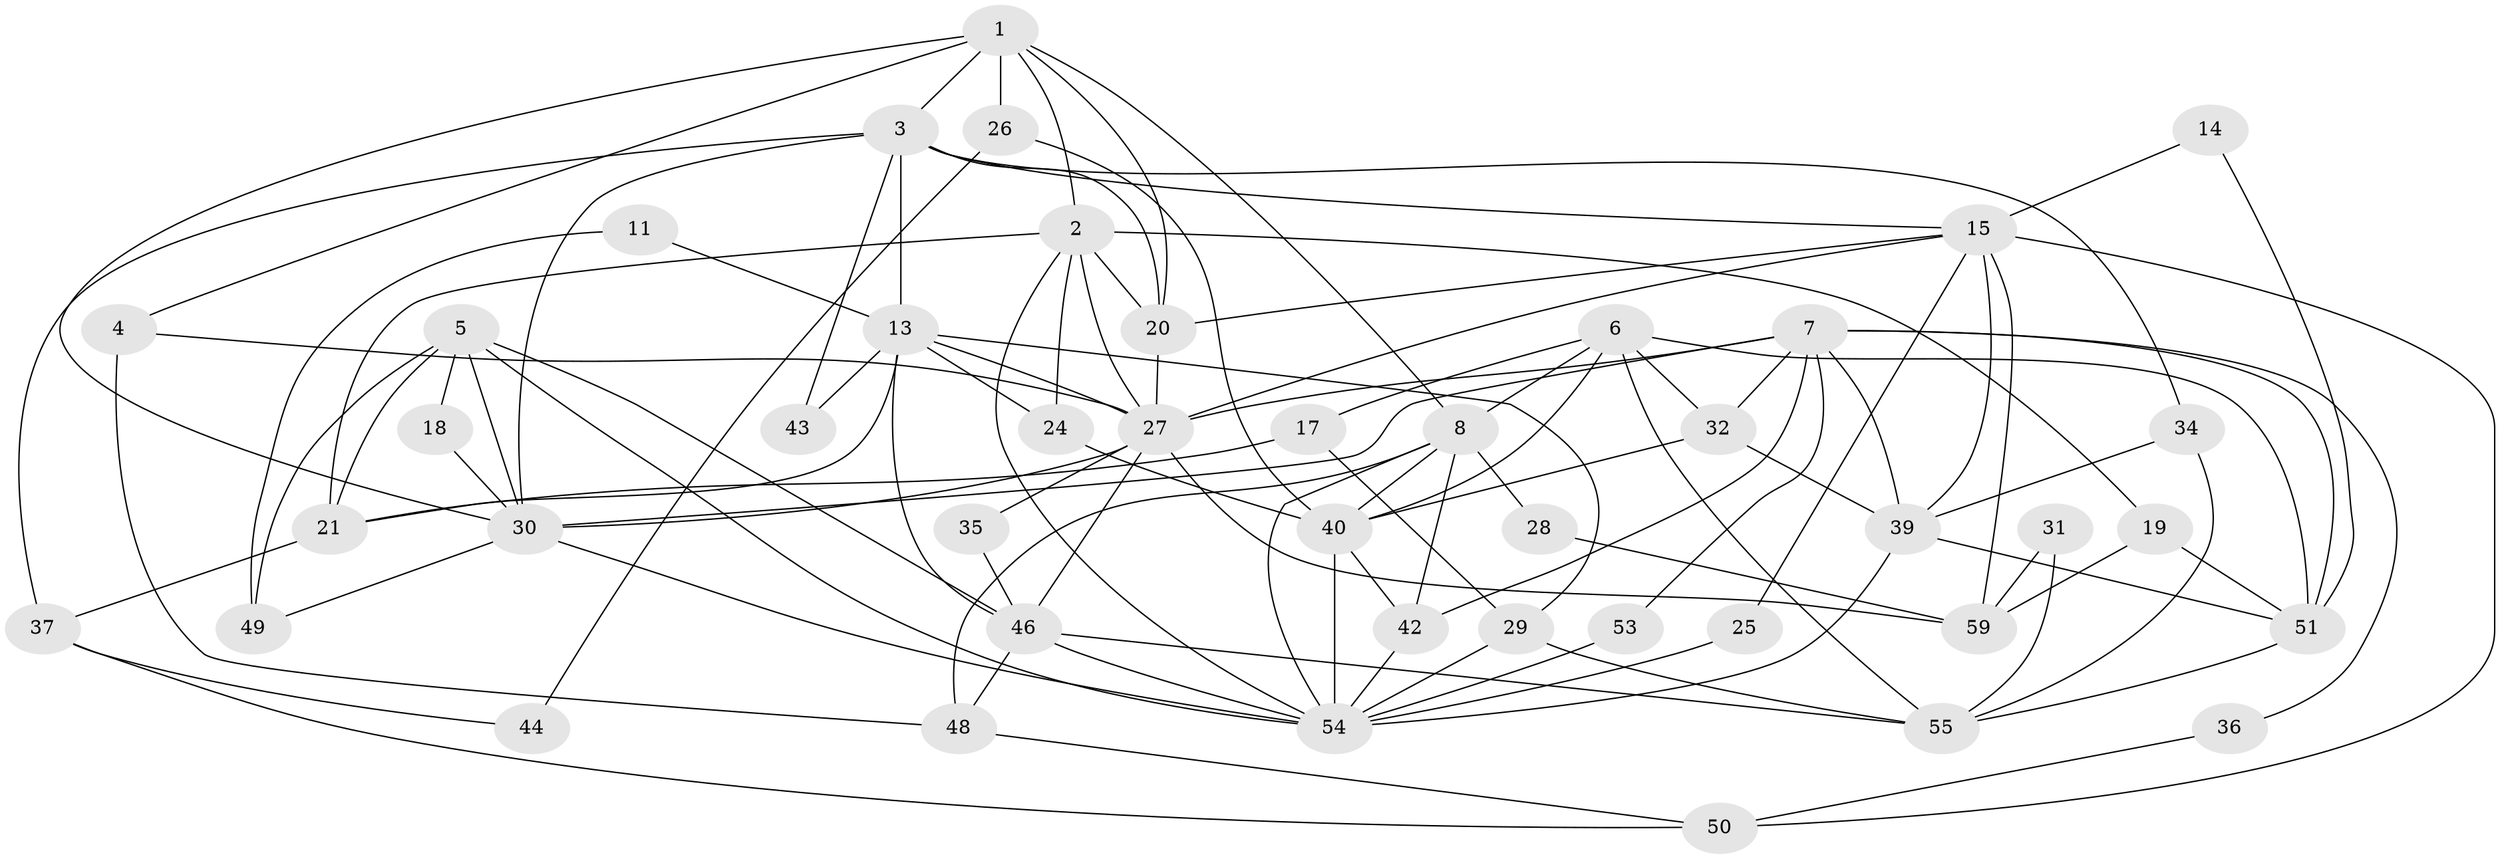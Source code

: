 // original degree distribution, {4: 0.3125, 5: 0.15625, 6: 0.125, 3: 0.125, 2: 0.234375, 7: 0.015625, 8: 0.015625, 9: 0.015625}
// Generated by graph-tools (version 1.1) at 2025/11/02/27/25 16:11:21]
// undirected, 44 vertices, 104 edges
graph export_dot {
graph [start="1"]
  node [color=gray90,style=filled];
  1 [super="+10"];
  2 [super="+60"];
  3 [super="+16"];
  4;
  5 [super="+9"];
  6 [super="+12"];
  7 [super="+62"];
  8 [super="+23"];
  11;
  13 [super="+22"];
  14;
  15 [super="+45"];
  17;
  18;
  19;
  20 [super="+33"];
  21;
  24;
  25;
  26 [super="+47"];
  27 [super="+38"];
  28;
  29;
  30 [super="+41"];
  31;
  32;
  34;
  35;
  36;
  37;
  39 [super="+57"];
  40 [super="+64"];
  42 [super="+56"];
  43;
  44;
  46 [super="+58"];
  48;
  49;
  50 [super="+52"];
  51;
  53;
  54 [super="+63"];
  55 [super="+61"];
  59;
  1 -- 8;
  1 -- 2;
  1 -- 3;
  1 -- 4;
  1 -- 20;
  1 -- 26 [weight=2];
  1 -- 30;
  2 -- 24;
  2 -- 19;
  2 -- 20;
  2 -- 21;
  2 -- 54;
  2 -- 27;
  3 -- 34;
  3 -- 37;
  3 -- 43;
  3 -- 15;
  3 -- 13;
  3 -- 30;
  3 -- 20;
  4 -- 48;
  4 -- 27;
  5 -- 21;
  5 -- 49;
  5 -- 18;
  5 -- 54;
  5 -- 30;
  5 -- 46;
  6 -- 55;
  6 -- 17;
  6 -- 8;
  6 -- 51;
  6 -- 32;
  6 -- 40;
  7 -- 51;
  7 -- 27;
  7 -- 36;
  7 -- 42;
  7 -- 32;
  7 -- 53;
  7 -- 30;
  7 -- 39;
  8 -- 28;
  8 -- 48;
  8 -- 42 [weight=2];
  8 -- 40;
  8 -- 54;
  11 -- 49;
  11 -- 13;
  13 -- 21;
  13 -- 29;
  13 -- 24;
  13 -- 43;
  13 -- 46;
  13 -- 27;
  14 -- 51;
  14 -- 15;
  15 -- 39;
  15 -- 50;
  15 -- 25;
  15 -- 59;
  15 -- 27;
  15 -- 20;
  17 -- 21;
  17 -- 29;
  18 -- 30;
  19 -- 51;
  19 -- 59;
  20 -- 27;
  21 -- 37;
  24 -- 40;
  25 -- 54;
  26 -- 44;
  26 -- 40;
  27 -- 30;
  27 -- 35;
  27 -- 59;
  27 -- 46;
  28 -- 59;
  29 -- 54;
  29 -- 55;
  30 -- 54;
  30 -- 49;
  31 -- 59;
  31 -- 55;
  32 -- 40;
  32 -- 39;
  34 -- 39 [weight=2];
  34 -- 55;
  35 -- 46;
  36 -- 50;
  37 -- 44;
  37 -- 50;
  39 -- 51;
  39 -- 54;
  40 -- 54;
  40 -- 42;
  42 -- 54;
  46 -- 48;
  46 -- 54;
  46 -- 55;
  48 -- 50;
  51 -- 55;
  53 -- 54;
}
